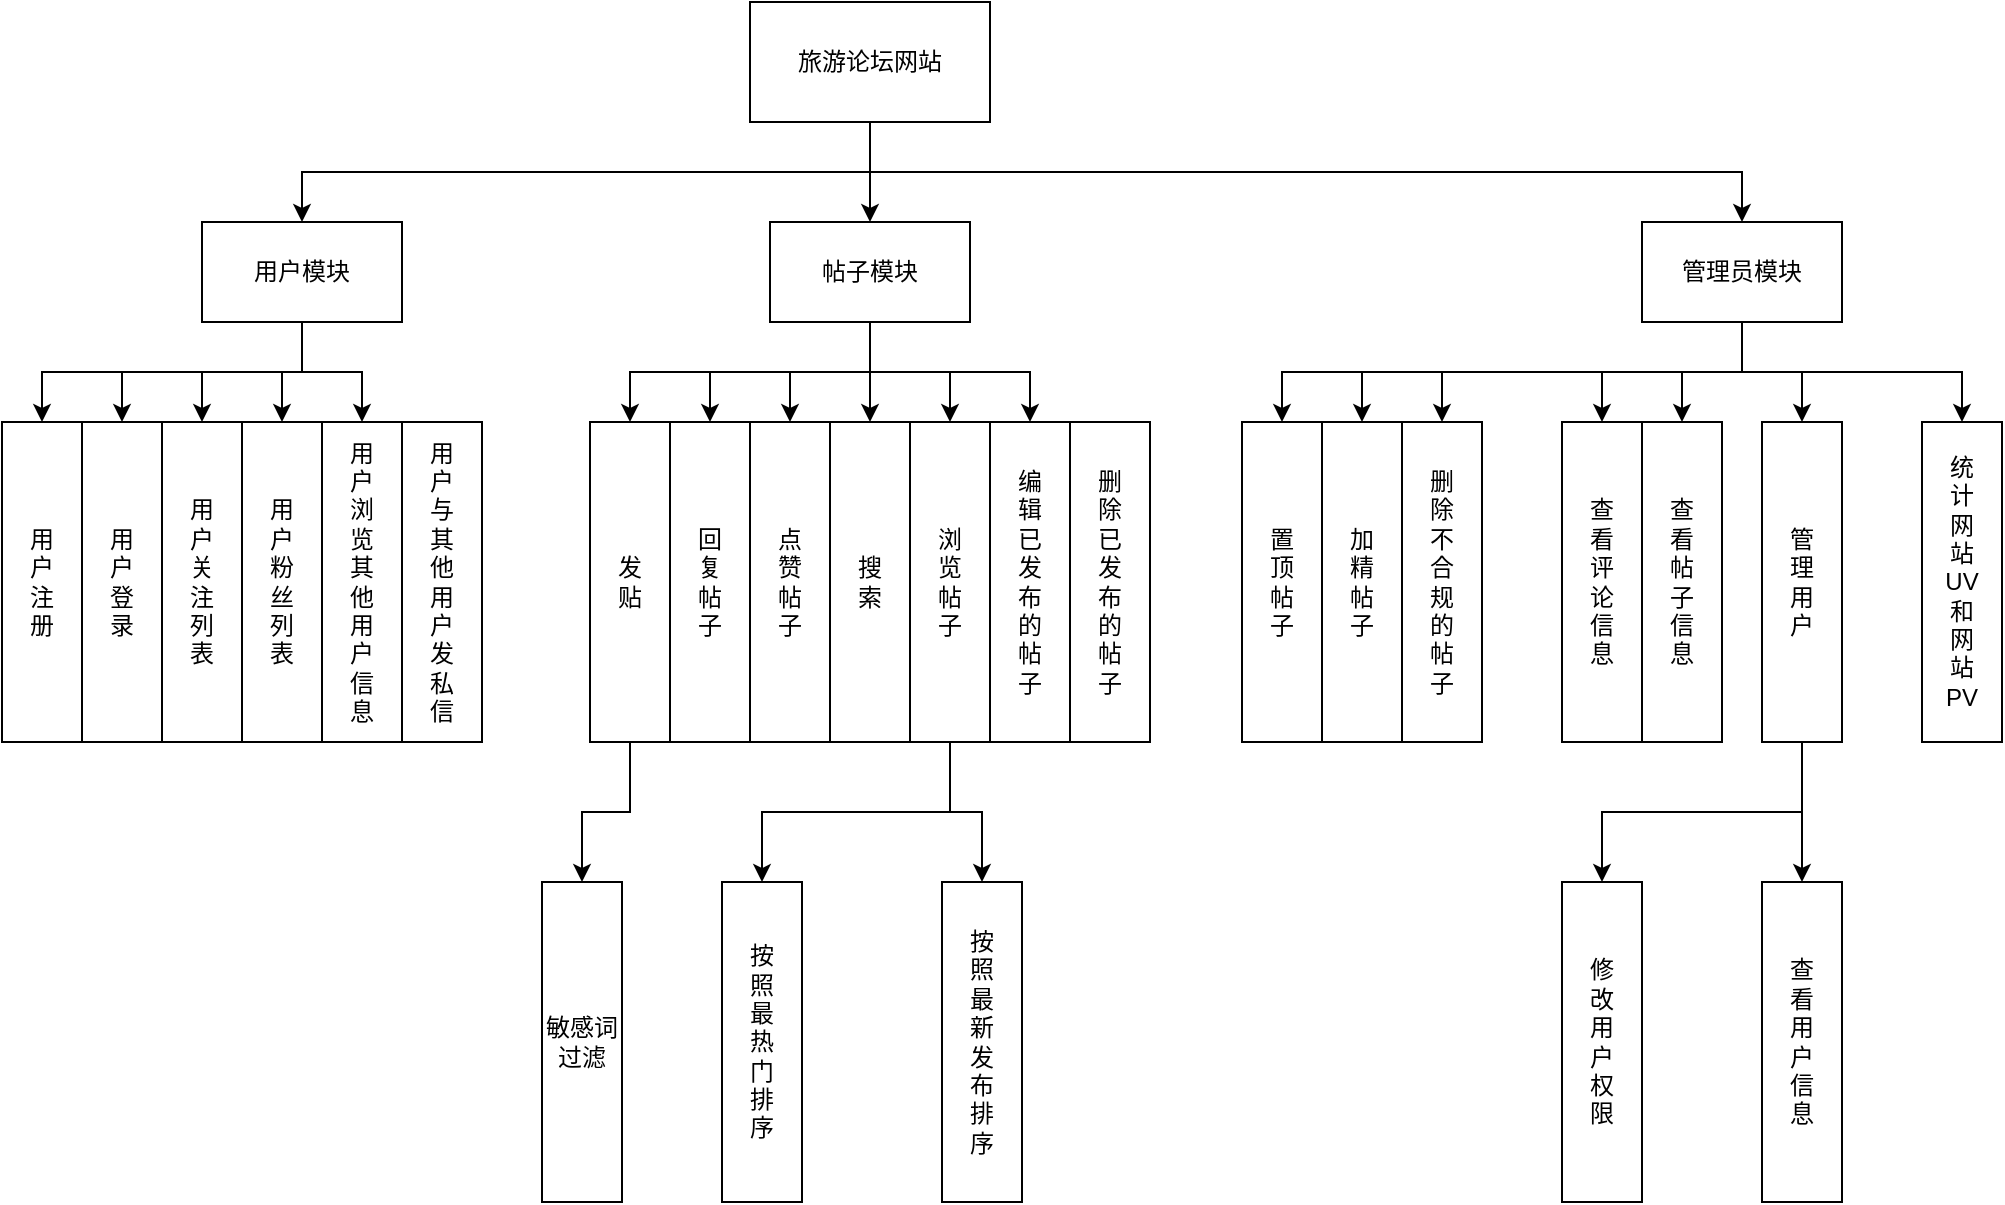 <mxfile version="14.5.3" type="github">
  <diagram id="49rk-oyeW27E8G0W24V0" name="Page-1">
    <mxGraphModel dx="1038" dy="548" grid="1" gridSize="10" guides="1" tooltips="1" connect="1" arrows="1" fold="1" page="1" pageScale="1" pageWidth="1169" pageHeight="1654" math="0" shadow="0">
      <root>
        <mxCell id="0" />
        <mxCell id="1" parent="0" />
        <mxCell id="0Fw3cPpUBIYJnSgGxfYX-5" style="edgeStyle=orthogonalEdgeStyle;rounded=0;orthogonalLoop=1;jettySize=auto;html=1;exitX=0.5;exitY=1;exitDx=0;exitDy=0;entryX=0.5;entryY=0;entryDx=0;entryDy=0;" parent="1" source="0Fw3cPpUBIYJnSgGxfYX-1" target="0Fw3cPpUBIYJnSgGxfYX-3" edge="1">
          <mxGeometry relative="1" as="geometry" />
        </mxCell>
        <mxCell id="0Fw3cPpUBIYJnSgGxfYX-6" style="edgeStyle=orthogonalEdgeStyle;rounded=0;orthogonalLoop=1;jettySize=auto;html=1;exitX=0.5;exitY=1;exitDx=0;exitDy=0;entryX=0.5;entryY=0;entryDx=0;entryDy=0;" parent="1" source="0Fw3cPpUBIYJnSgGxfYX-1" target="0Fw3cPpUBIYJnSgGxfYX-2" edge="1">
          <mxGeometry relative="1" as="geometry" />
        </mxCell>
        <mxCell id="0Fw3cPpUBIYJnSgGxfYX-7" style="edgeStyle=orthogonalEdgeStyle;rounded=0;orthogonalLoop=1;jettySize=auto;html=1;exitX=0.5;exitY=1;exitDx=0;exitDy=0;" parent="1" source="0Fw3cPpUBIYJnSgGxfYX-1" target="0Fw3cPpUBIYJnSgGxfYX-4" edge="1">
          <mxGeometry relative="1" as="geometry" />
        </mxCell>
        <mxCell id="0Fw3cPpUBIYJnSgGxfYX-1" value="旅游论坛网站" style="rounded=0;whiteSpace=wrap;html=1;" parent="1" vertex="1">
          <mxGeometry x="524" y="40" width="120" height="60" as="geometry" />
        </mxCell>
        <mxCell id="0Fw3cPpUBIYJnSgGxfYX-9" style="edgeStyle=orthogonalEdgeStyle;rounded=0;orthogonalLoop=1;jettySize=auto;html=1;exitX=0.5;exitY=1;exitDx=0;exitDy=0;entryX=0.5;entryY=0;entryDx=0;entryDy=0;" parent="1" source="0Fw3cPpUBIYJnSgGxfYX-2" target="0Fw3cPpUBIYJnSgGxfYX-8" edge="1">
          <mxGeometry relative="1" as="geometry" />
        </mxCell>
        <mxCell id="0Fw3cPpUBIYJnSgGxfYX-14" style="edgeStyle=orthogonalEdgeStyle;rounded=0;orthogonalLoop=1;jettySize=auto;html=1;exitX=0.5;exitY=1;exitDx=0;exitDy=0;" parent="1" source="0Fw3cPpUBIYJnSgGxfYX-2" target="0Fw3cPpUBIYJnSgGxfYX-10" edge="1">
          <mxGeometry relative="1" as="geometry" />
        </mxCell>
        <mxCell id="0Fw3cPpUBIYJnSgGxfYX-15" style="edgeStyle=orthogonalEdgeStyle;rounded=0;orthogonalLoop=1;jettySize=auto;html=1;exitX=0.5;exitY=1;exitDx=0;exitDy=0;entryX=0.5;entryY=0;entryDx=0;entryDy=0;" parent="1" source="0Fw3cPpUBIYJnSgGxfYX-2" target="0Fw3cPpUBIYJnSgGxfYX-11" edge="1">
          <mxGeometry relative="1" as="geometry" />
        </mxCell>
        <mxCell id="0Fw3cPpUBIYJnSgGxfYX-16" style="edgeStyle=orthogonalEdgeStyle;rounded=0;orthogonalLoop=1;jettySize=auto;html=1;exitX=0.5;exitY=1;exitDx=0;exitDy=0;entryX=0.5;entryY=0;entryDx=0;entryDy=0;" parent="1" source="0Fw3cPpUBIYJnSgGxfYX-2" target="0Fw3cPpUBIYJnSgGxfYX-12" edge="1">
          <mxGeometry relative="1" as="geometry" />
        </mxCell>
        <mxCell id="0Fw3cPpUBIYJnSgGxfYX-18" style="edgeStyle=orthogonalEdgeStyle;rounded=0;orthogonalLoop=1;jettySize=auto;html=1;exitX=0.5;exitY=1;exitDx=0;exitDy=0;" parent="1" source="0Fw3cPpUBIYJnSgGxfYX-2" target="0Fw3cPpUBIYJnSgGxfYX-17" edge="1">
          <mxGeometry relative="1" as="geometry" />
        </mxCell>
        <mxCell id="0Fw3cPpUBIYJnSgGxfYX-2" value="用户模块&lt;span style=&quot;color: rgba(0 , 0 , 0 , 0) ; font-family: monospace ; font-size: 0px&quot;&gt;%3CmxGraphModel%3E%3Croot%3E%3CmxCell%20id%3D%220%22%2F%3E%3CmxCell%20id%3D%221%22%20parent%3D%220%22%2F%3E%3CmxCell%20id%3D%222%22%20value%3D%22%22%20style%3D%22rounded%3D0%3BwhiteSpace%3Dwrap%3Bhtml%3D1%3Brotation%3D90%3B%22%20vertex%3D%221%22%20parent%3D%221%22%3E%3CmxGeometry%20x%3D%22130%22%20y%3D%22315%22%20width%3D%22110%22%20height%3D%2240%22%20as%3D%22geometry%22%2F%3E%3C%2FmxCell%3E%3C%2Froot%3E%3C%2FmxGraphModel%3E&lt;/span&gt;" style="rounded=0;whiteSpace=wrap;html=1;" parent="1" vertex="1">
          <mxGeometry x="250" y="150" width="100" height="50" as="geometry" />
        </mxCell>
        <mxCell id="0Fw3cPpUBIYJnSgGxfYX-25" style="edgeStyle=orthogonalEdgeStyle;rounded=0;orthogonalLoop=1;jettySize=auto;html=1;exitX=0.5;exitY=1;exitDx=0;exitDy=0;entryX=0.5;entryY=0;entryDx=0;entryDy=0;" parent="1" source="0Fw3cPpUBIYJnSgGxfYX-3" target="0Fw3cPpUBIYJnSgGxfYX-20" edge="1">
          <mxGeometry relative="1" as="geometry" />
        </mxCell>
        <mxCell id="0Fw3cPpUBIYJnSgGxfYX-26" style="edgeStyle=orthogonalEdgeStyle;rounded=0;orthogonalLoop=1;jettySize=auto;html=1;exitX=0.5;exitY=1;exitDx=0;exitDy=0;entryX=0.5;entryY=0;entryDx=0;entryDy=0;" parent="1" source="0Fw3cPpUBIYJnSgGxfYX-3" target="0Fw3cPpUBIYJnSgGxfYX-21" edge="1">
          <mxGeometry relative="1" as="geometry" />
        </mxCell>
        <mxCell id="0Fw3cPpUBIYJnSgGxfYX-27" style="edgeStyle=orthogonalEdgeStyle;rounded=0;orthogonalLoop=1;jettySize=auto;html=1;exitX=0.5;exitY=1;exitDx=0;exitDy=0;entryX=0.5;entryY=0;entryDx=0;entryDy=0;" parent="1" source="0Fw3cPpUBIYJnSgGxfYX-3" target="0Fw3cPpUBIYJnSgGxfYX-22" edge="1">
          <mxGeometry relative="1" as="geometry" />
        </mxCell>
        <mxCell id="0Fw3cPpUBIYJnSgGxfYX-28" style="edgeStyle=orthogonalEdgeStyle;rounded=0;orthogonalLoop=1;jettySize=auto;html=1;exitX=0.5;exitY=1;exitDx=0;exitDy=0;entryX=0.5;entryY=0;entryDx=0;entryDy=0;" parent="1" source="0Fw3cPpUBIYJnSgGxfYX-3" target="0Fw3cPpUBIYJnSgGxfYX-23" edge="1">
          <mxGeometry relative="1" as="geometry" />
        </mxCell>
        <mxCell id="0Fw3cPpUBIYJnSgGxfYX-29" style="edgeStyle=orthogonalEdgeStyle;rounded=0;orthogonalLoop=1;jettySize=auto;html=1;exitX=0.5;exitY=1;exitDx=0;exitDy=0;entryX=0.5;entryY=0;entryDx=0;entryDy=0;" parent="1" source="0Fw3cPpUBIYJnSgGxfYX-3" target="0Fw3cPpUBIYJnSgGxfYX-24" edge="1">
          <mxGeometry relative="1" as="geometry" />
        </mxCell>
        <mxCell id="9nTC4yC89c74CwT-ZPIh-2" style="edgeStyle=orthogonalEdgeStyle;rounded=0;orthogonalLoop=1;jettySize=auto;html=1;exitX=0.5;exitY=1;exitDx=0;exitDy=0;entryX=0.5;entryY=0;entryDx=0;entryDy=0;" edge="1" parent="1" source="0Fw3cPpUBIYJnSgGxfYX-3" target="9nTC4yC89c74CwT-ZPIh-1">
          <mxGeometry relative="1" as="geometry" />
        </mxCell>
        <mxCell id="0Fw3cPpUBIYJnSgGxfYX-3" value="帖子模块" style="rounded=0;whiteSpace=wrap;html=1;" parent="1" vertex="1">
          <mxGeometry x="534" y="150" width="100" height="50" as="geometry" />
        </mxCell>
        <mxCell id="0Fw3cPpUBIYJnSgGxfYX-45" style="edgeStyle=orthogonalEdgeStyle;rounded=0;orthogonalLoop=1;jettySize=auto;html=1;exitX=0.5;exitY=1;exitDx=0;exitDy=0;entryX=0.5;entryY=0;entryDx=0;entryDy=0;" parent="1" source="0Fw3cPpUBIYJnSgGxfYX-4" target="0Fw3cPpUBIYJnSgGxfYX-33" edge="1">
          <mxGeometry relative="1" as="geometry" />
        </mxCell>
        <mxCell id="0Fw3cPpUBIYJnSgGxfYX-46" style="edgeStyle=orthogonalEdgeStyle;rounded=0;orthogonalLoop=1;jettySize=auto;html=1;exitX=0.5;exitY=1;exitDx=0;exitDy=0;entryX=0.5;entryY=0;entryDx=0;entryDy=0;" parent="1" source="0Fw3cPpUBIYJnSgGxfYX-4" target="0Fw3cPpUBIYJnSgGxfYX-39" edge="1">
          <mxGeometry relative="1" as="geometry" />
        </mxCell>
        <mxCell id="0Fw3cPpUBIYJnSgGxfYX-47" style="edgeStyle=orthogonalEdgeStyle;rounded=0;orthogonalLoop=1;jettySize=auto;html=1;exitX=0.5;exitY=1;exitDx=0;exitDy=0;" parent="1" source="0Fw3cPpUBIYJnSgGxfYX-4" target="0Fw3cPpUBIYJnSgGxfYX-38" edge="1">
          <mxGeometry relative="1" as="geometry" />
        </mxCell>
        <mxCell id="0Fw3cPpUBIYJnSgGxfYX-48" style="edgeStyle=orthogonalEdgeStyle;rounded=0;orthogonalLoop=1;jettySize=auto;html=1;exitX=0.5;exitY=1;exitDx=0;exitDy=0;entryX=0.5;entryY=0;entryDx=0;entryDy=0;" parent="1" source="0Fw3cPpUBIYJnSgGxfYX-4" target="0Fw3cPpUBIYJnSgGxfYX-32" edge="1">
          <mxGeometry relative="1" as="geometry" />
        </mxCell>
        <mxCell id="0Fw3cPpUBIYJnSgGxfYX-49" style="edgeStyle=orthogonalEdgeStyle;rounded=0;orthogonalLoop=1;jettySize=auto;html=1;exitX=0.5;exitY=1;exitDx=0;exitDy=0;entryX=0.5;entryY=0;entryDx=0;entryDy=0;" parent="1" source="0Fw3cPpUBIYJnSgGxfYX-4" target="0Fw3cPpUBIYJnSgGxfYX-31" edge="1">
          <mxGeometry relative="1" as="geometry" />
        </mxCell>
        <mxCell id="0Fw3cPpUBIYJnSgGxfYX-50" style="edgeStyle=orthogonalEdgeStyle;rounded=0;orthogonalLoop=1;jettySize=auto;html=1;exitX=0.5;exitY=1;exitDx=0;exitDy=0;entryX=0.5;entryY=0;entryDx=0;entryDy=0;" parent="1" source="0Fw3cPpUBIYJnSgGxfYX-4" target="0Fw3cPpUBIYJnSgGxfYX-30" edge="1">
          <mxGeometry relative="1" as="geometry" />
        </mxCell>
        <mxCell id="K4w2I9uKR66sBGpDRd8F-1" style="edgeStyle=orthogonalEdgeStyle;rounded=0;orthogonalLoop=1;jettySize=auto;html=1;exitX=0.5;exitY=1;exitDx=0;exitDy=0;entryX=0.5;entryY=0;entryDx=0;entryDy=0;" parent="1" source="0Fw3cPpUBIYJnSgGxfYX-4" target="0Fw3cPpUBIYJnSgGxfYX-51" edge="1">
          <mxGeometry relative="1" as="geometry" />
        </mxCell>
        <mxCell id="0Fw3cPpUBIYJnSgGxfYX-4" value="管理员模块" style="rounded=0;whiteSpace=wrap;html=1;" parent="1" vertex="1">
          <mxGeometry x="970" y="150" width="100" height="50" as="geometry" />
        </mxCell>
        <mxCell id="0Fw3cPpUBIYJnSgGxfYX-8" value="用&lt;br&gt;户&lt;br&gt;注&lt;br&gt;册" style="rounded=0;whiteSpace=wrap;html=1;" parent="1" vertex="1">
          <mxGeometry x="150" y="250" width="40" height="160" as="geometry" />
        </mxCell>
        <mxCell id="0Fw3cPpUBIYJnSgGxfYX-10" value="用&lt;br&gt;户&lt;br&gt;登&lt;br&gt;&lt;span style=&quot;color: rgba(0 , 0 , 0 , 0) ; font-family: monospace ; font-size: 0px&quot;&gt;%3CmxGraphModel%3E%3Croot%3E%3CmxCell%20id%3D%220%22%2F%3E%3CmxCell%20id%3D%221%22%20parent%3D%220%22%2F%3E%3CmxCell%20id%3D%222%22%20value%3D%22%E7%94%A8%26lt%3Bbr%26gt%3B%E6%88%B7%26lt%3Bbr%26gt%3B%E6%B3%A8%26lt%3Bbr%26gt%3B%E5%86%8C%22%20style%3D%22rounded%3D0%3BwhiteSpace%3Dwrap%3Bhtml%3D1%3B%22%20vertex%3D%221%22%20parent%3D%221%22%3E%3CmxGeometry%20x%3D%2290%22%20y%3D%22240%22%20width%3D%2240%22%20height%3D%22160%22%20as%3D%22geometry%22%2F%3E%3C%2FmxCell%3E%3C%2Froot%3E%3C%2FmxGraphModel%3E&lt;/span&gt;录" style="rounded=0;whiteSpace=wrap;html=1;" parent="1" vertex="1">
          <mxGeometry x="190" y="250" width="40" height="160" as="geometry" />
        </mxCell>
        <mxCell id="0Fw3cPpUBIYJnSgGxfYX-11" value="用&lt;br&gt;户&lt;br&gt;关&lt;br&gt;注&lt;br&gt;列&lt;span style=&quot;color: rgba(0 , 0 , 0 , 0) ; font-family: monospace ; font-size: 0px&quot;&gt;%3CmxGraphModel%3E%3Croot%3E%3CmxCell%20id%3D%220%22%2F%3E%3CmxCell%20id%3D%221%22%20parent%3D%220%22%2F%3E%3CmxCell%20id%3D%222%22%20value%3D%22%E7%94%A8%26lt%3Bbr%26gt%3B%E6%88%B7%26lt%3Bbr%26gt%3B%E7%99%BB%26lt%3Bbr%26gt%3B%26lt%3Bspan%20style%3D%26quot%3Bcolor%3A%20rgba(0%20%2C%200%20%2C%200%20%2C%200)%20%3B%20font-family%3A%20monospace%20%3B%20font-size%3A%200px%26quot%3B%26gt%3B%253CmxGraphModel%253E%253Croot%253E%253CmxCell%2520id%253D%25220%2522%252F%253E%253CmxCell%2520id%253D%25221%2522%2520parent%253D%25220%2522%252F%253E%253CmxCell%2520id%253D%25222%2522%2520value%253D%2522%25E7%2594%25A8%2526lt%253Bbr%2526gt%253B%25E6%2588%25B7%2526lt%253Bbr%2526gt%253B%25E6%25B3%25A8%2526lt%253Bbr%2526gt%253B%25E5%2586%258C%2522%2520style%253D%2522rounded%253D0%253BwhiteSpace%253Dwrap%253Bhtml%253D1%253B%2522%2520vertex%253D%25221%2522%2520parent%253D%25221%2522%253E%253CmxGeometry%2520x%253D%252290%2522%2520y%253D%2522240%2522%2520width%253D%252240%2522%2520height%253D%2522160%2522%2520as%253D%2522geometry%2522%252F%253E%253C%252FmxCell%253E%253C%252Froot%253E%253C%252FmxGraphModel%253E%26lt%3B%2Fspan%26gt%3B%E5%BD%95%22%20style%3D%22rounded%3D0%3BwhiteSpace%3Dwrap%3Bhtml%3D1%3B%22%20vertex%3D%221%22%20parent%3D%221%22%3E%3CmxGeometry%20x%3D%22130%22%20y%3D%22240%22%20width%3D%2240%22%20height%3D%22160%22%20as%3D%22geometry%22%2F%3E%3C%2FmxCell%3E%3C%2Froot%3E%3C%2FmxGraphModel%3&lt;/span&gt;&lt;span style=&quot;color: rgba(0 , 0 , 0 , 0) ; font-family: monospace ; font-size: 0px&quot;&gt;%3CmxGraphModel%3E%3Croot%3E%3CmxCell%20id%3D%220%22%2F%3E%3CmxCell%20id%3D%221%22%20parent%3D%220%22%2F%3E%3CmxCell%20id%3D%222%22%20value%3D%22%E7%94%A8%26lt%3Bbr%26gt%3B%E6%88%B7%26lt%3Bbr%26gt%3B%E7%99%BB%26lt%3Bbr%26gt%3B%26lt%3Bspan%20style%3D%26quot%3Bcolor%3A%20rgba(0%20%2C%200%20%2C%200%20%2C%200)%20%3B%20font-family%3A%20monospace%20%3B%20font-size%3A%200px%26quot%3B%26gt%3B%253CmxGraphModel%253E%253Croot%253E%253CmxCell%2520id%253D%25220%2522%252F%253E%253CmxCell%2520id%253D%25221%2522%2520parent%253D%25220%2522%252F%253E%253CmxCell%2520id%253D%25222%2522%2520value%253D%2522%25E7%2594%25A8%2526lt%253Bbr%2526gt%253B%25E6%2588%25B7%2526lt%253Bbr%2526gt%253B%25E6%25B3%25A8%2526lt%253Bbr%2526gt%253B%25E5%2586%258C%2522%2520style%253D%2522rounded%253D0%253BwhiteSpace%253Dwrap%253Bhtml%253D1%253B%2522%2520vertex%253D%25221%2522%2520parent%253D%25221%2522%253E%253CmxGeometry%2520x%253D%252290%2522%2520y%253D%2522240%2522%2520width%253D%252240%2522%2520height%253D%2522160%2522%2520as%253D%2522geometry%2522%252F%253E%253C%252FmxCell%253E%253C%252Froot%253E%253C%252FmxGraphModel%253E%26lt%3B%2Fspan%26gt%3B%E5%BD%95%22%20style%3D%22rounded%3D0%3BwhiteSpace%3Dwrap%3Bhtml%3D1%3B%22%20vertex%3D%221%22%20parent%3D%221%22%3E%3CmxGeometry%20x%3D%22130%22%20y%3D%22240%22%20width%3D%2240%22%20height%3D%22160%22%20as%3D%22geometry%22%2F%3E%3C%2FmxCell%3E%3C%2Froot%3E%3C%2FmxGraphModel%3E&lt;/span&gt;&lt;span style=&quot;color: rgba(0 , 0 , 0 , 0) ; font-family: monospace ; font-size: 0px&quot;&gt;&lt;br&gt;&lt;/span&gt;表" style="rounded=0;whiteSpace=wrap;html=1;" parent="1" vertex="1">
          <mxGeometry x="230" y="250" width="40" height="160" as="geometry" />
        </mxCell>
        <mxCell id="0Fw3cPpUBIYJnSgGxfYX-12" value="用&lt;br&gt;户&lt;br&gt;粉&lt;br&gt;丝&lt;br&gt;列&lt;br&gt;表" style="rounded=0;whiteSpace=wrap;html=1;" parent="1" vertex="1">
          <mxGeometry x="270" y="250" width="40" height="160" as="geometry" />
        </mxCell>
        <mxCell id="0Fw3cPpUBIYJnSgGxfYX-17" value="用&lt;br&gt;户&lt;br&gt;浏&lt;br&gt;览&lt;br&gt;其&lt;br&gt;他&lt;br&gt;用&lt;br&gt;户&lt;br&gt;信&lt;br&gt;息" style="rounded=0;whiteSpace=wrap;html=1;" parent="1" vertex="1">
          <mxGeometry x="310" y="250" width="40" height="160" as="geometry" />
        </mxCell>
        <mxCell id="0Fw3cPpUBIYJnSgGxfYX-19" value="用&lt;br&gt;户&lt;br&gt;与&lt;br&gt;其&lt;br&gt;他&lt;br&gt;用&lt;br&gt;户&lt;br&gt;发&lt;br&gt;私&lt;br&gt;信" style="rounded=0;whiteSpace=wrap;html=1;" parent="1" vertex="1">
          <mxGeometry x="350" y="250" width="40" height="160" as="geometry" />
        </mxCell>
        <mxCell id="0Fw3cPpUBIYJnSgGxfYX-53" style="edgeStyle=orthogonalEdgeStyle;rounded=0;orthogonalLoop=1;jettySize=auto;html=1;exitX=0.5;exitY=1;exitDx=0;exitDy=0;entryX=0.5;entryY=0;entryDx=0;entryDy=0;" parent="1" source="0Fw3cPpUBIYJnSgGxfYX-20" target="0Fw3cPpUBIYJnSgGxfYX-52" edge="1">
          <mxGeometry relative="1" as="geometry" />
        </mxCell>
        <mxCell id="0Fw3cPpUBIYJnSgGxfYX-20" value="发&lt;br&gt;&lt;span style=&quot;color: rgba(0 , 0 , 0 , 0) ; font-family: monospace ; font-size: 0px&quot;&gt;%3CmxGraphModel%3E%3Croot%3E%3CmxCell%20id%3D%220%22%2F%3E%3CmxCell%20id%3D%221%22%20parent%3D%220%22%2F%3E%3CmxCell%20id%3D%222%22%20value%3D%22%E7%94%A8%26lt%3Bbr%26gt%3B%E6%88%B7%26lt%3Bbr%26gt%3B%E4%B8%8E%26lt%3Bbr%26gt%3B%E5%85%B6%26lt%3Bbr%26gt%3B%E4%BB%96%26lt%3Bbr%26gt%3B%E7%94%A8%26lt%3Bbr%26gt%3B%E6%88%B7%26lt%3Bbr%26gt%3B%E5%8F%91%26lt%3Bbr%26gt%3B%E7%A7%81%26lt%3Bbr%26gt%3B%E4%BF%A1%22%20style%3D%22rounded%3D0%3BwhiteSpace%3Dwrap%3Bhtml%3D1%3B%22%20vertex%3D%221%22%20parent%3D%221%22%3E%3CmxGeometry%20x%3D%22260%22%20y%3D%22240%22%20width%3D%2240%22%20height%3D%22160%22%20as%3D%22geometry%22%2F%3E%3C%2FmxCell%3E%3C%2Froot%3E%3C%2FmxGraphModel%3E&lt;/span&gt;贴" style="rounded=0;whiteSpace=wrap;html=1;" parent="1" vertex="1">
          <mxGeometry x="444" y="250" width="40" height="160" as="geometry" />
        </mxCell>
        <mxCell id="0Fw3cPpUBIYJnSgGxfYX-21" value="回&lt;br&gt;复&lt;br&gt;帖&lt;br&gt;子" style="rounded=0;whiteSpace=wrap;html=1;" parent="1" vertex="1">
          <mxGeometry x="484" y="250" width="40" height="160" as="geometry" />
        </mxCell>
        <mxCell id="0Fw3cPpUBIYJnSgGxfYX-43" style="edgeStyle=orthogonalEdgeStyle;rounded=0;orthogonalLoop=1;jettySize=auto;html=1;exitX=0.5;exitY=1;exitDx=0;exitDy=0;entryX=0.5;entryY=0;entryDx=0;entryDy=0;" parent="1" source="0Fw3cPpUBIYJnSgGxfYX-22" target="0Fw3cPpUBIYJnSgGxfYX-40" edge="1">
          <mxGeometry relative="1" as="geometry" />
        </mxCell>
        <mxCell id="0Fw3cPpUBIYJnSgGxfYX-44" style="edgeStyle=orthogonalEdgeStyle;rounded=0;orthogonalLoop=1;jettySize=auto;html=1;exitX=0.5;exitY=1;exitDx=0;exitDy=0;entryX=0.5;entryY=0;entryDx=0;entryDy=0;" parent="1" source="0Fw3cPpUBIYJnSgGxfYX-22" target="0Fw3cPpUBIYJnSgGxfYX-41" edge="1">
          <mxGeometry relative="1" as="geometry" />
        </mxCell>
        <mxCell id="0Fw3cPpUBIYJnSgGxfYX-22" value="浏&lt;br&gt;览&lt;br&gt;帖&lt;br&gt;子" style="rounded=0;whiteSpace=wrap;html=1;" parent="1" vertex="1">
          <mxGeometry x="604" y="250" width="40" height="160" as="geometry" />
        </mxCell>
        <mxCell id="0Fw3cPpUBIYJnSgGxfYX-23" value="搜&lt;br&gt;索" style="rounded=0;whiteSpace=wrap;html=1;" parent="1" vertex="1">
          <mxGeometry x="564" y="250" width="40" height="160" as="geometry" />
        </mxCell>
        <mxCell id="0Fw3cPpUBIYJnSgGxfYX-24" value="编&lt;br&gt;辑&lt;br&gt;已&lt;br&gt;发&lt;br&gt;布&lt;br&gt;的&lt;br&gt;帖&lt;br&gt;子" style="rounded=0;whiteSpace=wrap;html=1;" parent="1" vertex="1">
          <mxGeometry x="644" y="250" width="40" height="160" as="geometry" />
        </mxCell>
        <mxCell id="0Fw3cPpUBIYJnSgGxfYX-30" value="置&lt;br&gt;顶&lt;br&gt;帖&lt;br&gt;子" style="rounded=0;whiteSpace=wrap;html=1;" parent="1" vertex="1">
          <mxGeometry x="770" y="250" width="40" height="160" as="geometry" />
        </mxCell>
        <mxCell id="0Fw3cPpUBIYJnSgGxfYX-31" value="加&lt;br&gt;精&lt;br&gt;帖&lt;br&gt;子" style="rounded=0;whiteSpace=wrap;html=1;" parent="1" vertex="1">
          <mxGeometry x="810" y="250" width="40" height="160" as="geometry" />
        </mxCell>
        <mxCell id="0Fw3cPpUBIYJnSgGxfYX-32" value="删&lt;br&gt;除&lt;br&gt;不&lt;br&gt;合&lt;br&gt;规&lt;br&gt;的&lt;br&gt;帖&lt;br&gt;子" style="rounded=0;whiteSpace=wrap;html=1;" parent="1" vertex="1">
          <mxGeometry x="850" y="250" width="40" height="160" as="geometry" />
        </mxCell>
        <mxCell id="0Fw3cPpUBIYJnSgGxfYX-35" style="edgeStyle=orthogonalEdgeStyle;rounded=0;orthogonalLoop=1;jettySize=auto;html=1;exitX=0.5;exitY=1;exitDx=0;exitDy=0;entryX=0.5;entryY=0;entryDx=0;entryDy=0;" parent="1" source="0Fw3cPpUBIYJnSgGxfYX-33" target="0Fw3cPpUBIYJnSgGxfYX-34" edge="1">
          <mxGeometry relative="1" as="geometry" />
        </mxCell>
        <mxCell id="0Fw3cPpUBIYJnSgGxfYX-37" style="edgeStyle=orthogonalEdgeStyle;rounded=0;orthogonalLoop=1;jettySize=auto;html=1;exitX=0.5;exitY=1;exitDx=0;exitDy=0;" parent="1" source="0Fw3cPpUBIYJnSgGxfYX-33" target="0Fw3cPpUBIYJnSgGxfYX-36" edge="1">
          <mxGeometry relative="1" as="geometry" />
        </mxCell>
        <mxCell id="0Fw3cPpUBIYJnSgGxfYX-33" value="管&lt;br&gt;理&lt;br&gt;用&lt;br&gt;户" style="rounded=0;whiteSpace=wrap;html=1;" parent="1" vertex="1">
          <mxGeometry x="1030" y="250" width="40" height="160" as="geometry" />
        </mxCell>
        <mxCell id="0Fw3cPpUBIYJnSgGxfYX-34" value="修&lt;br&gt;改&lt;br&gt;用&lt;br&gt;户&lt;br&gt;权&lt;br&gt;&lt;span style=&quot;color: rgba(0 , 0 , 0 , 0) ; font-family: monospace ; font-size: 0px&quot;&gt;%3CmxGraphModel%3E%3Croot%3E%3CmxCell%20id%3D%220%22%2F%3E%3CmxCell%20id%3D%221%22%20parent%3D%220%22%2F%3E%3CmxCell%20id%3D%222%22%20value%3D%22%E7%AE%A1%26lt%3Bbr%26gt%3B%E7%90%86%26lt%3Bbr%26gt%3B%E7%94%A8%26lt%3Bbr%26gt%3B%E6%88%B7%22%20style%3D%22rounded%3D0%3BwhiteSpace%3Dwrap%3Bhtml%3D1%3B%22%20vertex%3D%221%22%20parent%3D%221%22%3E%3CmxGeometry%20x%3D%221030%22%20y%3D%22250%22%20width%3D%2240%22%20height%3D%22160%22%20as%3D%22geometry%22%2F%3E%3C%2FmxCell%3E%3C%2Froot%3E%3C%2FmxGraphModel%3E&lt;/span&gt;限" style="rounded=0;whiteSpace=wrap;html=1;" parent="1" vertex="1">
          <mxGeometry x="930" y="480" width="40" height="160" as="geometry" />
        </mxCell>
        <mxCell id="0Fw3cPpUBIYJnSgGxfYX-36" value="查&lt;br&gt;看&lt;br&gt;用&lt;br&gt;户&lt;br&gt;信&lt;br&gt;息" style="rounded=0;whiteSpace=wrap;html=1;" parent="1" vertex="1">
          <mxGeometry x="1030" y="480" width="40" height="160" as="geometry" />
        </mxCell>
        <mxCell id="0Fw3cPpUBIYJnSgGxfYX-38" value="查&lt;br&gt;看&lt;br&gt;评&lt;br&gt;论&lt;br&gt;信&lt;br&gt;息" style="rounded=0;whiteSpace=wrap;html=1;" parent="1" vertex="1">
          <mxGeometry x="930" y="250" width="40" height="160" as="geometry" />
        </mxCell>
        <mxCell id="0Fw3cPpUBIYJnSgGxfYX-39" value="查&lt;br&gt;看&lt;br&gt;帖&lt;br&gt;子&lt;br&gt;信&lt;br&gt;息" style="rounded=0;whiteSpace=wrap;html=1;" parent="1" vertex="1">
          <mxGeometry x="970" y="250" width="40" height="160" as="geometry" />
        </mxCell>
        <mxCell id="0Fw3cPpUBIYJnSgGxfYX-40" value="按&lt;br&gt;照&lt;br&gt;最&lt;br&gt;热&lt;br&gt;门&lt;br&gt;排&lt;br&gt;序" style="rounded=0;whiteSpace=wrap;html=1;" parent="1" vertex="1">
          <mxGeometry x="510" y="480" width="40" height="160" as="geometry" />
        </mxCell>
        <mxCell id="0Fw3cPpUBIYJnSgGxfYX-41" value="按&lt;br&gt;照&lt;br&gt;最&lt;br&gt;新&lt;br&gt;发&lt;br&gt;布&lt;br&gt;排&lt;br&gt;序" style="rounded=0;whiteSpace=wrap;html=1;" parent="1" vertex="1">
          <mxGeometry x="620" y="480" width="40" height="160" as="geometry" />
        </mxCell>
        <mxCell id="0Fw3cPpUBIYJnSgGxfYX-51" value="统&lt;br&gt;计&lt;br&gt;网&lt;br&gt;站&lt;br&gt;UV&lt;br&gt;和&lt;br&gt;网&lt;br&gt;站&lt;br&gt;PV" style="rounded=0;whiteSpace=wrap;html=1;" parent="1" vertex="1">
          <mxGeometry x="1110" y="250" width="40" height="160" as="geometry" />
        </mxCell>
        <mxCell id="0Fw3cPpUBIYJnSgGxfYX-52" value="敏感词过滤" style="rounded=0;whiteSpace=wrap;html=1;" parent="1" vertex="1">
          <mxGeometry x="420" y="480" width="40" height="160" as="geometry" />
        </mxCell>
        <mxCell id="9nTC4yC89c74CwT-ZPIh-1" value="点&lt;br&gt;赞&lt;br&gt;帖&lt;br&gt;子" style="rounded=0;whiteSpace=wrap;html=1;" vertex="1" parent="1">
          <mxGeometry x="524" y="250" width="40" height="160" as="geometry" />
        </mxCell>
        <mxCell id="9nTC4yC89c74CwT-ZPIh-3" value="删&lt;br&gt;除&lt;br&gt;已&lt;br&gt;发&lt;br&gt;布&lt;br&gt;的&lt;br&gt;帖&lt;br&gt;子" style="rounded=0;whiteSpace=wrap;html=1;" vertex="1" parent="1">
          <mxGeometry x="684" y="250" width="40" height="160" as="geometry" />
        </mxCell>
      </root>
    </mxGraphModel>
  </diagram>
</mxfile>
